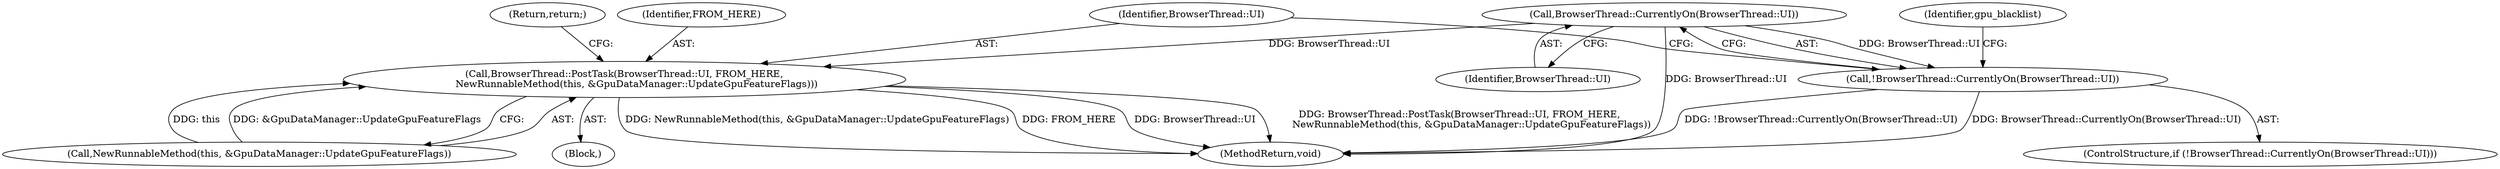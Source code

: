 digraph "0_Chrome_87c724d81f0210494211cd36814c4cb2cf4c4bd1@API" {
"1000104" [label="(Call,BrowserThread::CurrentlyOn(BrowserThread::UI))"];
"1000103" [label="(Call,!BrowserThread::CurrentlyOn(BrowserThread::UI))"];
"1000107" [label="(Call,BrowserThread::PostTask(BrowserThread::UI, FROM_HERE,\n        NewRunnableMethod(this, &GpuDataManager::UpdateGpuFeatureFlags)))"];
"1000114" [label="(Return,return;)"];
"1000110" [label="(Call,NewRunnableMethod(this, &GpuDataManager::UpdateGpuFeatureFlags))"];
"1000103" [label="(Call,!BrowserThread::CurrentlyOn(BrowserThread::UI))"];
"1000102" [label="(ControlStructure,if (!BrowserThread::CurrentlyOn(BrowserThread::UI)))"];
"1000104" [label="(Call,BrowserThread::CurrentlyOn(BrowserThread::UI))"];
"1000107" [label="(Call,BrowserThread::PostTask(BrowserThread::UI, FROM_HERE,\n        NewRunnableMethod(this, &GpuDataManager::UpdateGpuFeatureFlags)))"];
"1000109" [label="(Identifier,FROM_HERE)"];
"1000117" [label="(Identifier,gpu_blacklist)"];
"1000106" [label="(Block,)"];
"1000108" [label="(Identifier,BrowserThread::UI)"];
"1000181" [label="(MethodReturn,void)"];
"1000105" [label="(Identifier,BrowserThread::UI)"];
"1000104" -> "1000103"  [label="AST: "];
"1000104" -> "1000105"  [label="CFG: "];
"1000105" -> "1000104"  [label="AST: "];
"1000103" -> "1000104"  [label="CFG: "];
"1000104" -> "1000181"  [label="DDG: BrowserThread::UI"];
"1000104" -> "1000103"  [label="DDG: BrowserThread::UI"];
"1000104" -> "1000107"  [label="DDG: BrowserThread::UI"];
"1000103" -> "1000102"  [label="AST: "];
"1000108" -> "1000103"  [label="CFG: "];
"1000117" -> "1000103"  [label="CFG: "];
"1000103" -> "1000181"  [label="DDG: BrowserThread::CurrentlyOn(BrowserThread::UI)"];
"1000103" -> "1000181"  [label="DDG: !BrowserThread::CurrentlyOn(BrowserThread::UI)"];
"1000107" -> "1000106"  [label="AST: "];
"1000107" -> "1000110"  [label="CFG: "];
"1000108" -> "1000107"  [label="AST: "];
"1000109" -> "1000107"  [label="AST: "];
"1000110" -> "1000107"  [label="AST: "];
"1000114" -> "1000107"  [label="CFG: "];
"1000107" -> "1000181"  [label="DDG: BrowserThread::UI"];
"1000107" -> "1000181"  [label="DDG: BrowserThread::PostTask(BrowserThread::UI, FROM_HERE,\n        NewRunnableMethod(this, &GpuDataManager::UpdateGpuFeatureFlags))"];
"1000107" -> "1000181"  [label="DDG: NewRunnableMethod(this, &GpuDataManager::UpdateGpuFeatureFlags)"];
"1000107" -> "1000181"  [label="DDG: FROM_HERE"];
"1000110" -> "1000107"  [label="DDG: this"];
"1000110" -> "1000107"  [label="DDG: &GpuDataManager::UpdateGpuFeatureFlags"];
}
